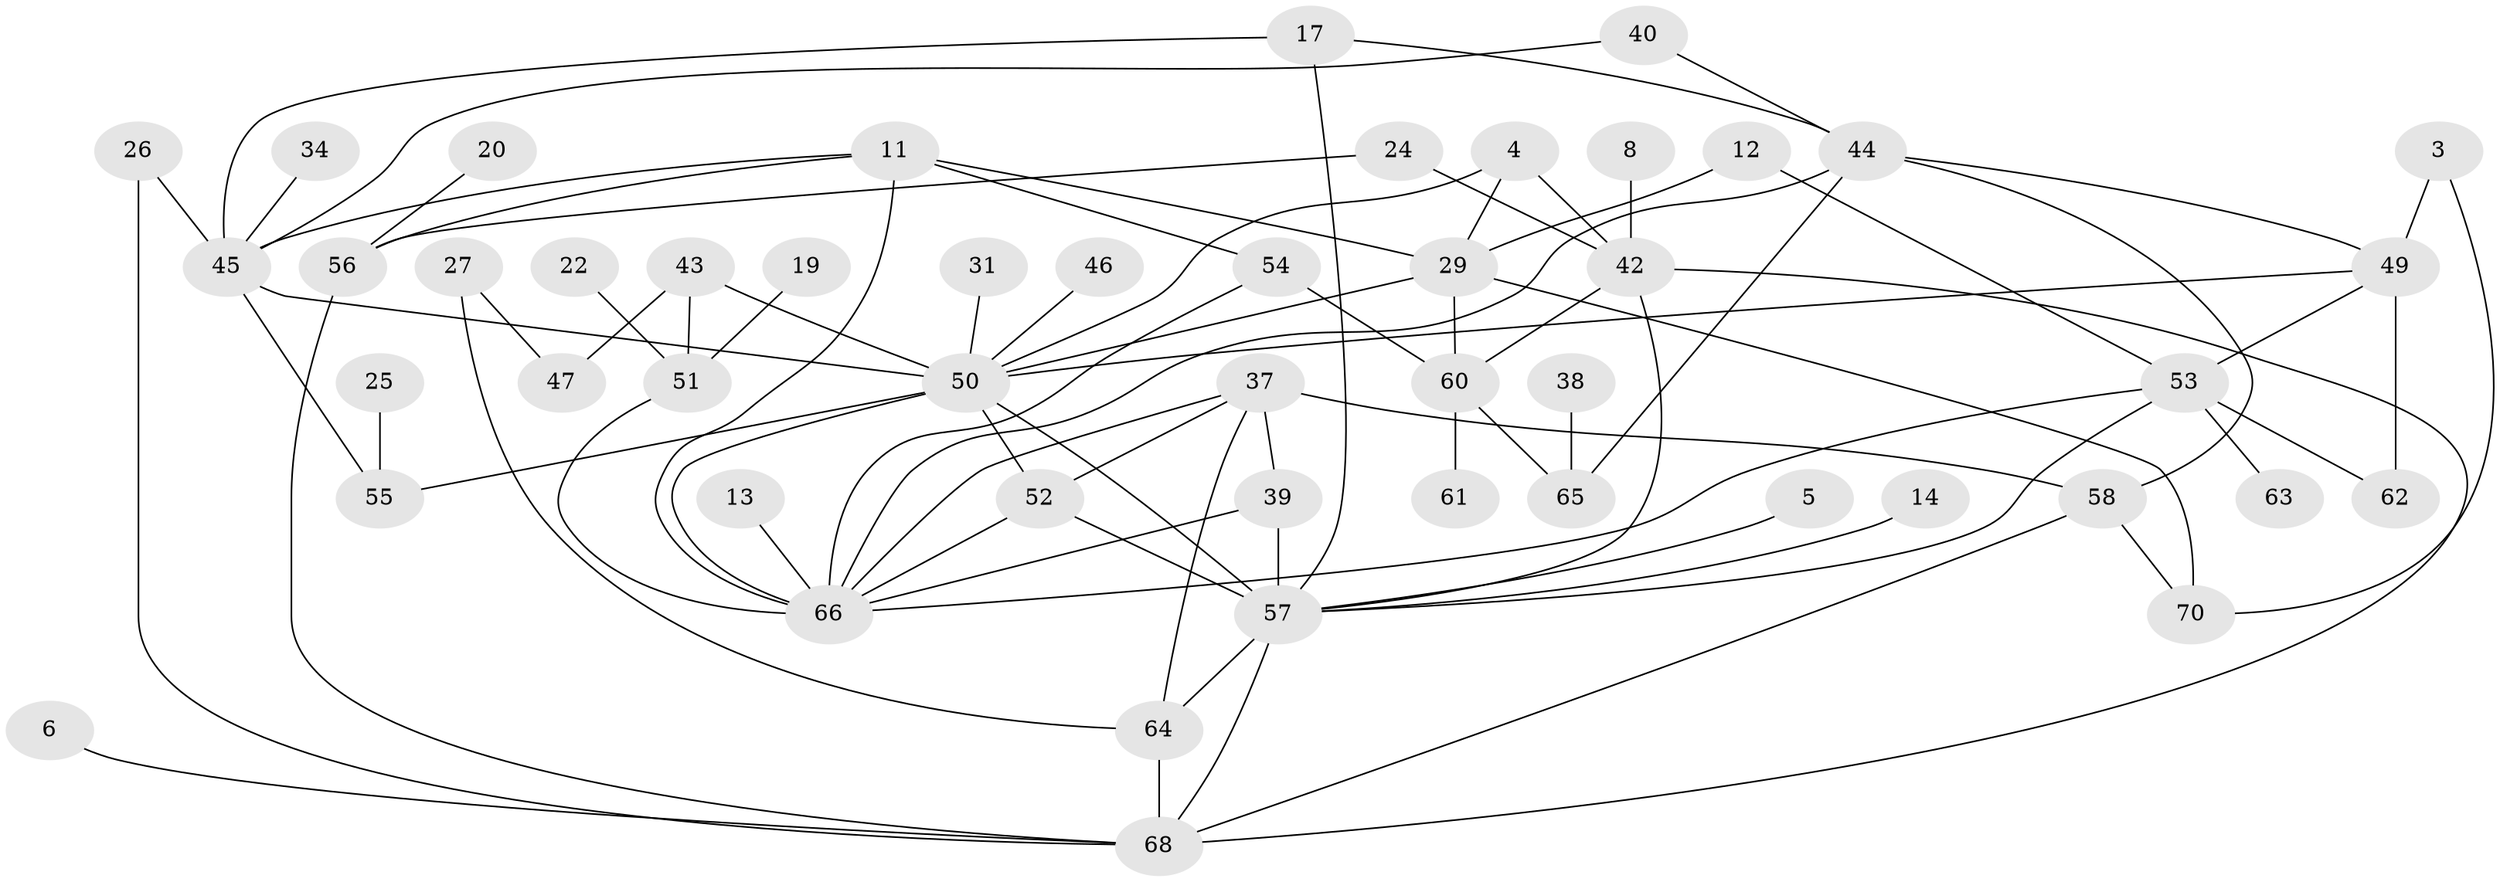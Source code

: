 // original degree distribution, {0: 0.1223021582733813, 2: 0.17985611510791366, 1: 0.2733812949640288, 3: 0.2014388489208633, 5: 0.07194244604316546, 4: 0.1223021582733813, 6: 0.014388489208633094, 7: 0.014388489208633094}
// Generated by graph-tools (version 1.1) at 2025/49/03/09/25 03:49:03]
// undirected, 49 vertices, 82 edges
graph export_dot {
graph [start="1"]
  node [color=gray90,style=filled];
  3;
  4;
  5;
  6;
  8;
  11;
  12;
  13;
  14;
  17;
  19;
  20;
  22;
  24;
  25;
  26;
  27;
  29;
  31;
  34;
  37;
  38;
  39;
  40;
  42;
  43;
  44;
  45;
  46;
  47;
  49;
  50;
  51;
  52;
  53;
  54;
  55;
  56;
  57;
  58;
  60;
  61;
  62;
  63;
  64;
  65;
  66;
  68;
  70;
  3 -- 49 [weight=1.0];
  3 -- 70 [weight=1.0];
  4 -- 29 [weight=1.0];
  4 -- 42 [weight=1.0];
  4 -- 50 [weight=2.0];
  5 -- 57 [weight=1.0];
  6 -- 68 [weight=1.0];
  8 -- 42 [weight=1.0];
  11 -- 29 [weight=1.0];
  11 -- 45 [weight=1.0];
  11 -- 54 [weight=1.0];
  11 -- 56 [weight=1.0];
  11 -- 66 [weight=1.0];
  12 -- 29 [weight=1.0];
  12 -- 53 [weight=1.0];
  13 -- 66 [weight=1.0];
  14 -- 57 [weight=1.0];
  17 -- 44 [weight=1.0];
  17 -- 45 [weight=1.0];
  17 -- 57 [weight=1.0];
  19 -- 51 [weight=1.0];
  20 -- 56 [weight=1.0];
  22 -- 51 [weight=1.0];
  24 -- 42 [weight=1.0];
  24 -- 56 [weight=1.0];
  25 -- 55 [weight=1.0];
  26 -- 45 [weight=1.0];
  26 -- 68 [weight=1.0];
  27 -- 47 [weight=1.0];
  27 -- 64 [weight=1.0];
  29 -- 50 [weight=1.0];
  29 -- 60 [weight=1.0];
  29 -- 70 [weight=1.0];
  31 -- 50 [weight=1.0];
  34 -- 45 [weight=1.0];
  37 -- 39 [weight=1.0];
  37 -- 52 [weight=1.0];
  37 -- 58 [weight=2.0];
  37 -- 64 [weight=1.0];
  37 -- 66 [weight=1.0];
  38 -- 65 [weight=1.0];
  39 -- 57 [weight=1.0];
  39 -- 66 [weight=1.0];
  40 -- 44 [weight=1.0];
  40 -- 45 [weight=1.0];
  42 -- 57 [weight=1.0];
  42 -- 60 [weight=1.0];
  42 -- 68 [weight=1.0];
  43 -- 47 [weight=1.0];
  43 -- 50 [weight=1.0];
  43 -- 51 [weight=1.0];
  44 -- 49 [weight=1.0];
  44 -- 58 [weight=1.0];
  44 -- 65 [weight=1.0];
  44 -- 66 [weight=1.0];
  45 -- 50 [weight=1.0];
  45 -- 55 [weight=1.0];
  46 -- 50 [weight=1.0];
  49 -- 50 [weight=1.0];
  49 -- 53 [weight=1.0];
  49 -- 62 [weight=1.0];
  50 -- 52 [weight=1.0];
  50 -- 55 [weight=1.0];
  50 -- 57 [weight=1.0];
  50 -- 66 [weight=2.0];
  51 -- 66 [weight=1.0];
  52 -- 57 [weight=1.0];
  52 -- 66 [weight=1.0];
  53 -- 57 [weight=1.0];
  53 -- 62 [weight=1.0];
  53 -- 63 [weight=1.0];
  53 -- 66 [weight=1.0];
  54 -- 60 [weight=1.0];
  54 -- 66 [weight=1.0];
  56 -- 68 [weight=1.0];
  57 -- 64 [weight=2.0];
  57 -- 68 [weight=1.0];
  58 -- 68 [weight=1.0];
  58 -- 70 [weight=1.0];
  60 -- 61 [weight=1.0];
  60 -- 65 [weight=1.0];
  64 -- 68 [weight=1.0];
}
